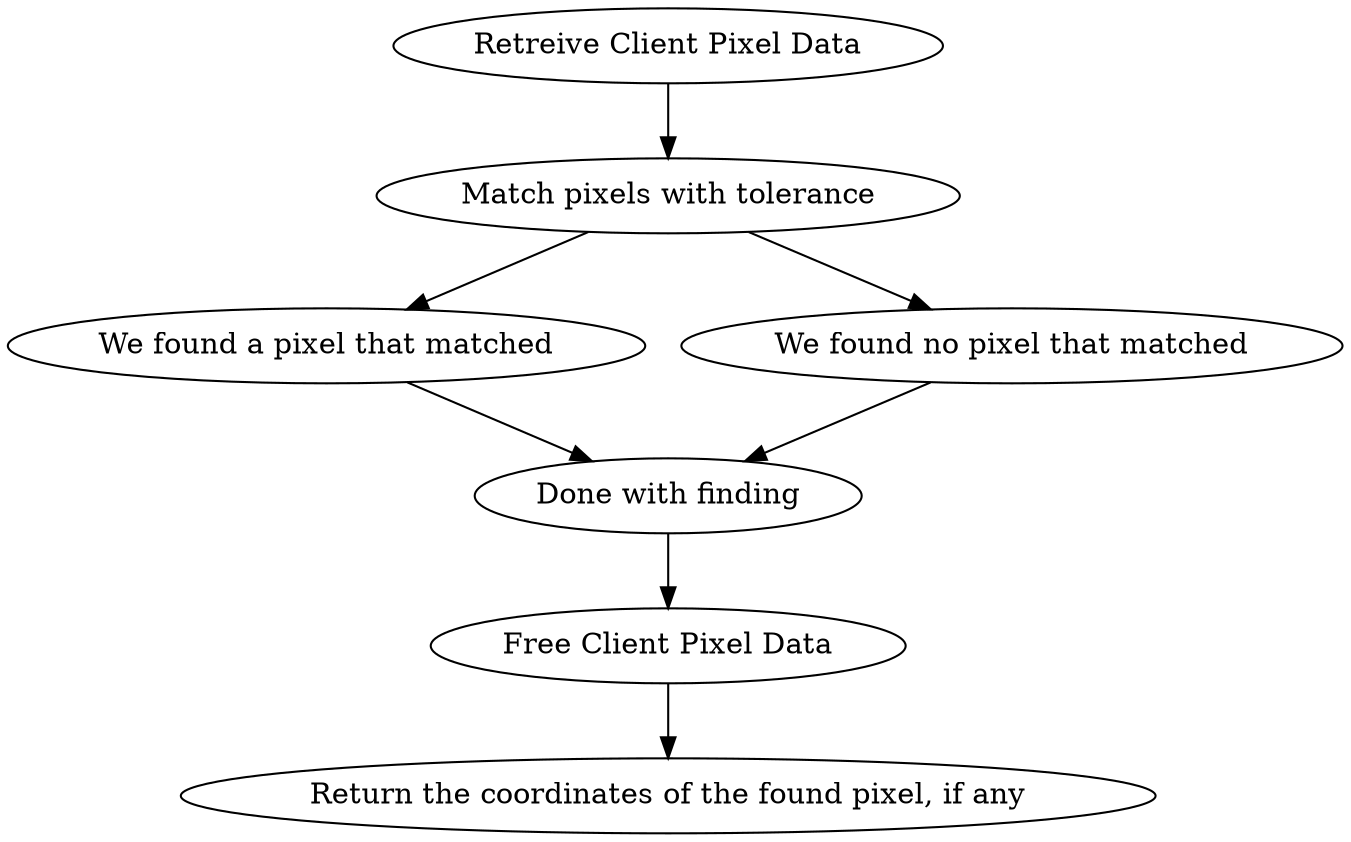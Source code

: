 digraph FindColor {
	"Retreive Client Pixel Data" -> "Match pixels with tolerance"
	"Match pixels with tolerance" -> "We found a pixel that matched"
	"Match pixels with tolerance" -> "We found no pixel that matched"
	"We found a pixel that matched" -> "Done with finding"
	"We found no pixel that matched" -> "Done with finding"

	"Done with finding" -> "Free Client Pixel Data"
	"Free Client Pixel Data" -> "Return the coordinates of the found pixel, if any"
	

}
